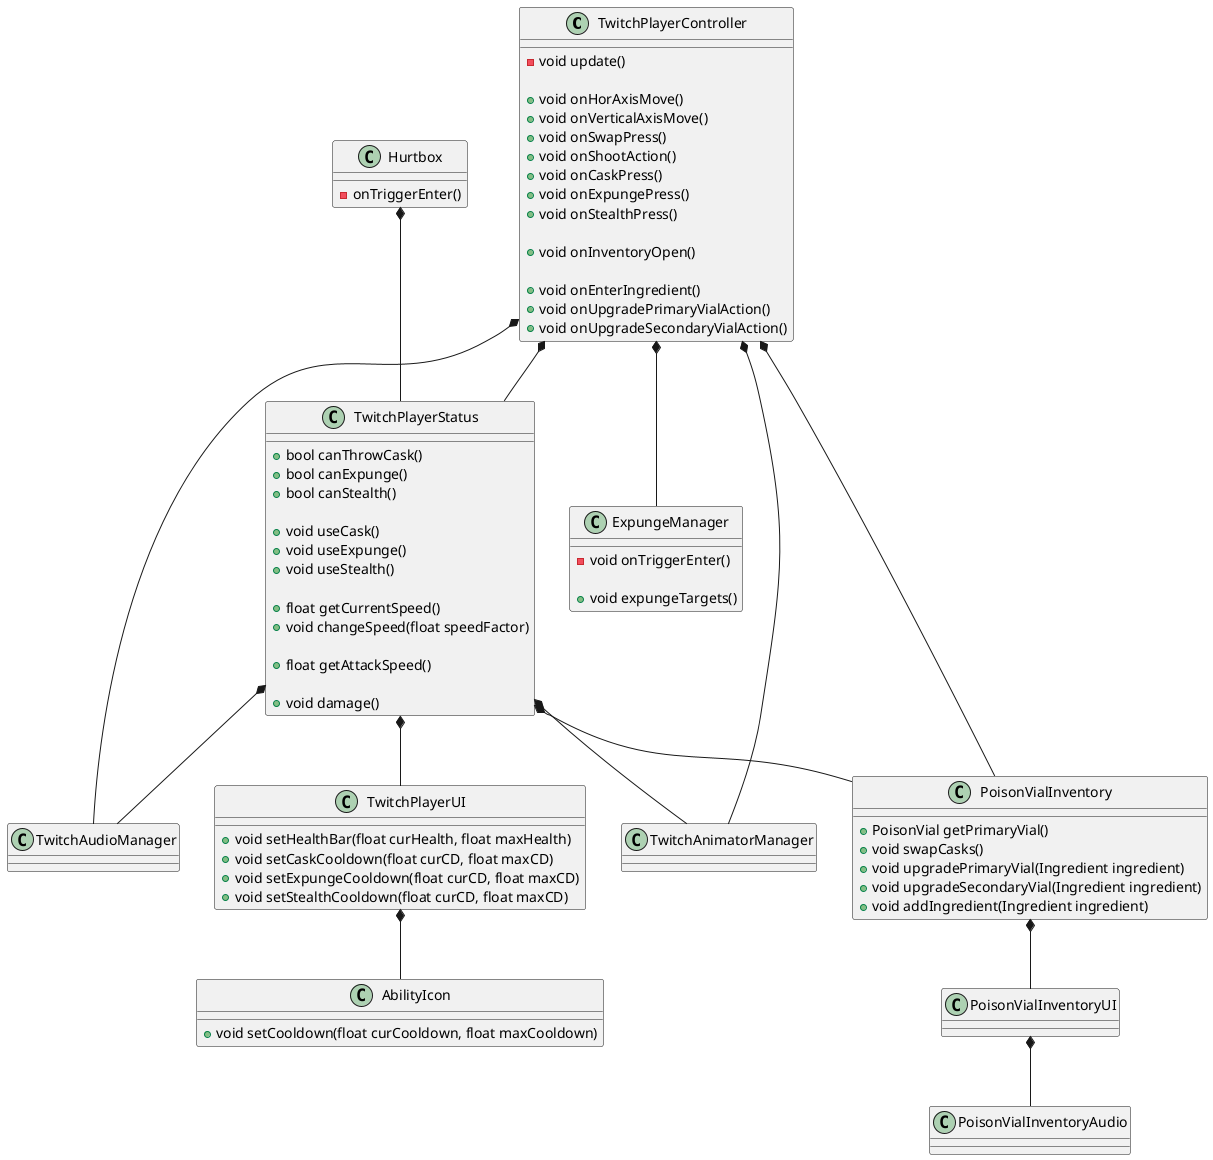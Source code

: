 @startuml

class TwitchPlayerController {
    - void update()

    + void onHorAxisMove()
    + void onVerticalAxisMove()
    + void onSwapPress()
    + void onShootAction()
    + void onCaskPress()
    + void onExpungePress()
    + void onStealthPress()

    + void onInventoryOpen()

    + void onEnterIngredient()
    + void onUpgradePrimaryVialAction()
    + void onUpgradeSecondaryVialAction()
}

class TwitchPlayerStatus {
    + bool canThrowCask()
    + bool canExpunge()
    + bool canStealth()

    + void useCask()
    + void useExpunge()
    + void useStealth()

    + float getCurrentSpeed()
    + void changeSpeed(float speedFactor)

    + float getAttackSpeed()

    + void damage()
}

class TwitchPlayerUI {
    + void setHealthBar(float curHealth, float maxHealth)
    + void setCaskCooldown(float curCD, float maxCD)
    + void setExpungeCooldown(float curCD, float maxCD)
    + void setStealthCooldown(float curCD, float maxCD)
}

class AbilityIcon {
    + void setCooldown(float curCooldown, float maxCooldown)
}

class TwitchAudioManager {

}

class TwitchAnimatorManager {

}

class PoisonVialInventory {
    + PoisonVial getPrimaryVial()
    + void swapCasks()
    + void upgradePrimaryVial(Ingredient ingredient)
    + void upgradeSecondaryVial(Ingredient ingredient)
    + void addIngredient(Ingredient ingredient)
}

class PoisonVialInventoryUI {

}

class PoisonVialInventoryAudio {

}

class Hurtbox {
    - onTriggerEnter()
}

class ExpungeManager {
    - void onTriggerEnter()

    + void expungeTargets()
}

TwitchPlayerController *-- TwitchPlayerStatus
TwitchPlayerController *-- PoisonVialInventory
TwitchPlayerController *-- TwitchAudioManager
TwitchPlayerController *-- TwitchAnimatorManager
TwitchPlayerController *-- ExpungeManager

TwitchPlayerStatus *-- TwitchPlayerUI
TwitchPlayerStatus *-- PoisonVialInventory
TwitchPlayerStatus *-- TwitchAudioManager
TwitchPlayerStatus *-- TwitchAnimatorManager
Hurtbox *-- TwitchPlayerStatus

PoisonVialInventory *-- PoisonVialInventoryUI
PoisonVialInventoryUI *-- PoisonVialInventoryAudio

TwitchPlayerUI *-- AbilityIcon

@enduml